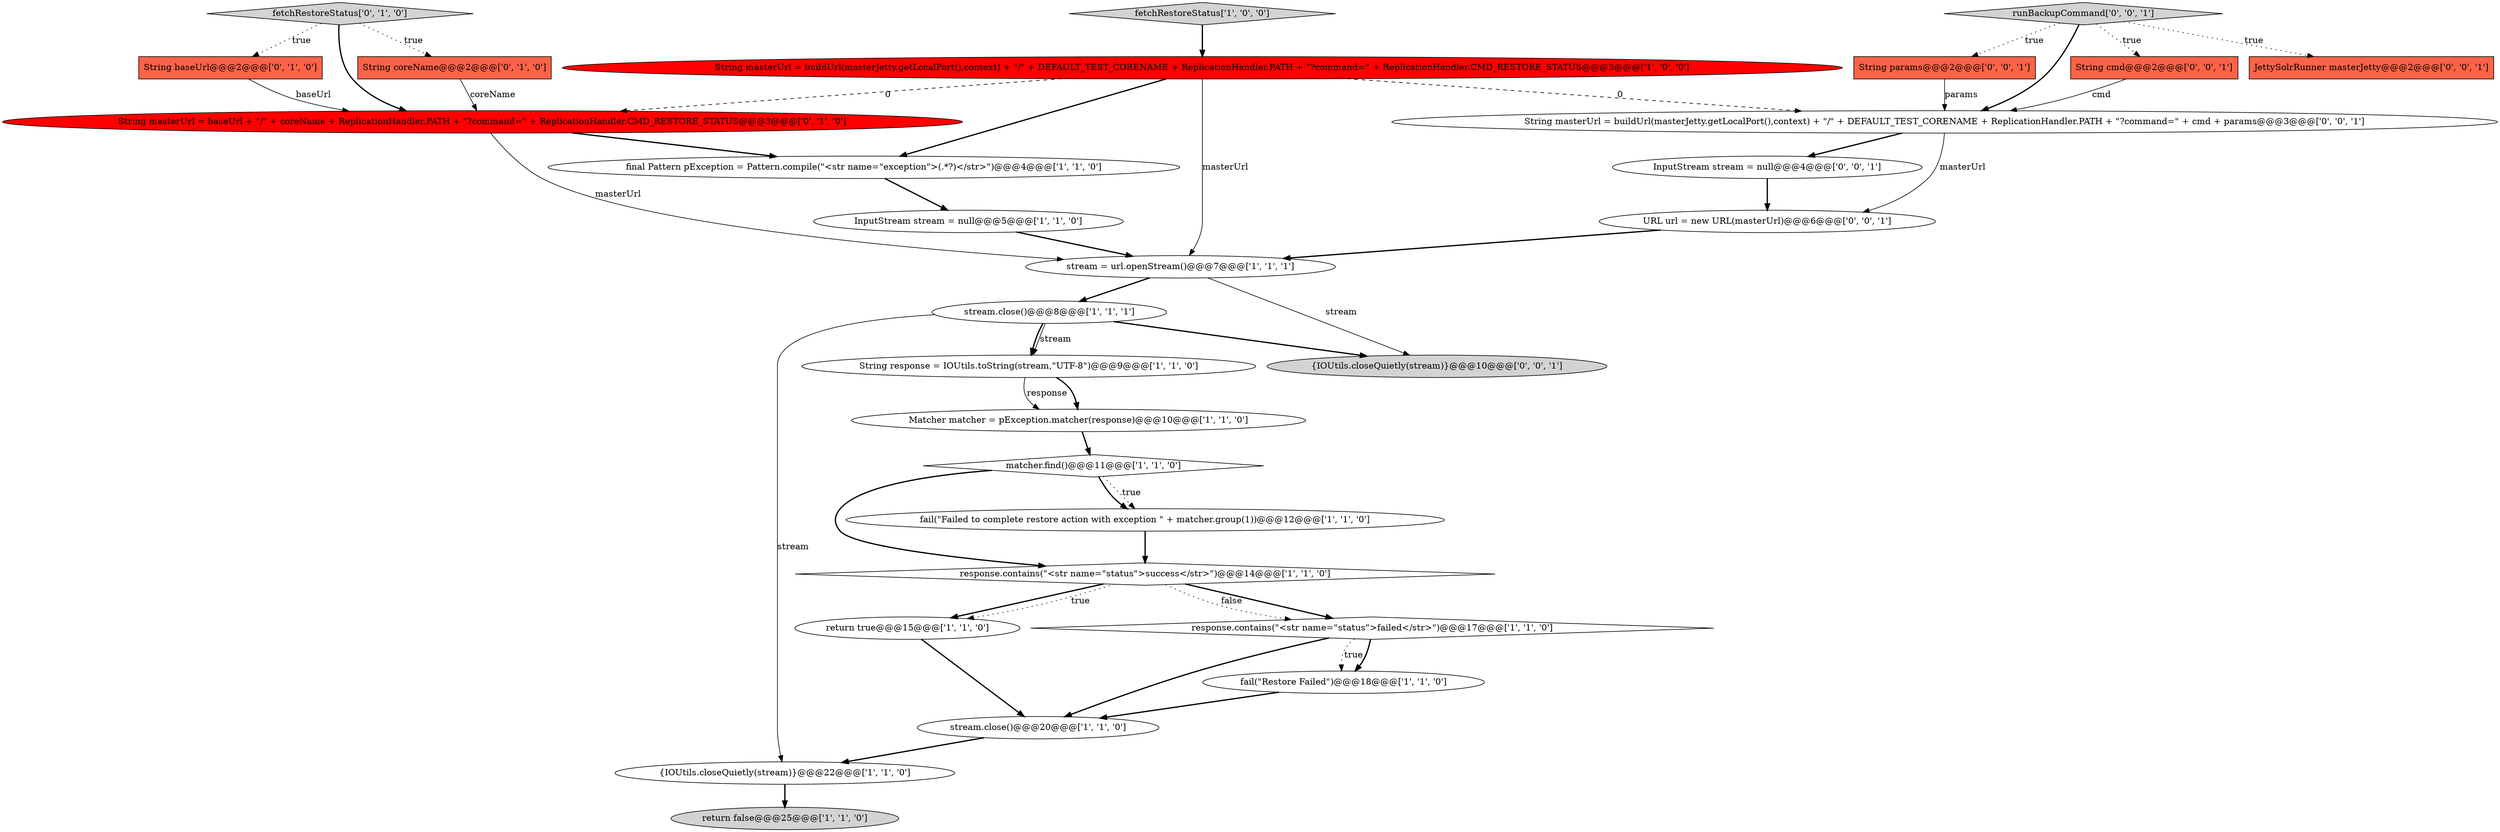 digraph {
16 [style = filled, label = "fetchRestoreStatus['1', '0', '0']", fillcolor = lightgray, shape = diamond image = "AAA0AAABBB1BBB"];
25 [style = filled, label = "InputStream stream = null@@@4@@@['0', '0', '1']", fillcolor = white, shape = ellipse image = "AAA0AAABBB3BBB"];
11 [style = filled, label = "fail(\"Restore Failed\")@@@18@@@['1', '1', '0']", fillcolor = white, shape = ellipse image = "AAA0AAABBB1BBB"];
1 [style = filled, label = "response.contains(\"<str name=\"status\">failed</str>\")@@@17@@@['1', '1', '0']", fillcolor = white, shape = diamond image = "AAA0AAABBB1BBB"];
6 [style = filled, label = "return false@@@25@@@['1', '1', '0']", fillcolor = lightgray, shape = ellipse image = "AAA0AAABBB1BBB"];
0 [style = filled, label = "stream.close()@@@20@@@['1', '1', '0']", fillcolor = white, shape = ellipse image = "AAA0AAABBB1BBB"];
8 [style = filled, label = "{IOUtils.closeQuietly(stream)}@@@22@@@['1', '1', '0']", fillcolor = white, shape = ellipse image = "AAA0AAABBB1BBB"];
12 [style = filled, label = "response.contains(\"<str name=\"status\">success</str>\")@@@14@@@['1', '1', '0']", fillcolor = white, shape = diamond image = "AAA0AAABBB1BBB"];
9 [style = filled, label = "stream.close()@@@8@@@['1', '1', '1']", fillcolor = white, shape = ellipse image = "AAA0AAABBB1BBB"];
19 [style = filled, label = "String masterUrl = baseUrl + \"/\" + coreName + ReplicationHandler.PATH + \"?command=\" + ReplicationHandler.CMD_RESTORE_STATUS@@@3@@@['0', '1', '0']", fillcolor = red, shape = ellipse image = "AAA1AAABBB2BBB"];
18 [style = filled, label = "fetchRestoreStatus['0', '1', '0']", fillcolor = lightgray, shape = diamond image = "AAA0AAABBB2BBB"];
27 [style = filled, label = "String params@@@2@@@['0', '0', '1']", fillcolor = tomato, shape = box image = "AAA0AAABBB3BBB"];
21 [style = filled, label = "runBackupCommand['0', '0', '1']", fillcolor = lightgray, shape = diamond image = "AAA0AAABBB3BBB"];
26 [style = filled, label = "JettySolrRunner masterJetty@@@2@@@['0', '0', '1']", fillcolor = tomato, shape = box image = "AAA0AAABBB3BBB"];
5 [style = filled, label = "return true@@@15@@@['1', '1', '0']", fillcolor = white, shape = ellipse image = "AAA0AAABBB1BBB"];
17 [style = filled, label = "String coreName@@@2@@@['0', '1', '0']", fillcolor = tomato, shape = box image = "AAA0AAABBB2BBB"];
22 [style = filled, label = "String masterUrl = buildUrl(masterJetty.getLocalPort(),context) + \"/\" + DEFAULT_TEST_CORENAME + ReplicationHandler.PATH + \"?command=\" + cmd + params@@@3@@@['0', '0', '1']", fillcolor = white, shape = ellipse image = "AAA0AAABBB3BBB"];
13 [style = filled, label = "final Pattern pException = Pattern.compile(\"<str name=\"exception\">(.*?)</str>\")@@@4@@@['1', '1', '0']", fillcolor = white, shape = ellipse image = "AAA0AAABBB1BBB"];
24 [style = filled, label = "String cmd@@@2@@@['0', '0', '1']", fillcolor = tomato, shape = box image = "AAA0AAABBB3BBB"];
3 [style = filled, label = "stream = url.openStream()@@@7@@@['1', '1', '1']", fillcolor = white, shape = ellipse image = "AAA0AAABBB1BBB"];
28 [style = filled, label = "{IOUtils.closeQuietly(stream)}@@@10@@@['0', '0', '1']", fillcolor = lightgray, shape = ellipse image = "AAA0AAABBB3BBB"];
2 [style = filled, label = "String masterUrl = buildUrl(masterJetty.getLocalPort(),context) + \"/\" + DEFAULT_TEST_CORENAME + ReplicationHandler.PATH + \"?command=\" + ReplicationHandler.CMD_RESTORE_STATUS@@@3@@@['1', '0', '0']", fillcolor = red, shape = ellipse image = "AAA1AAABBB1BBB"];
20 [style = filled, label = "String baseUrl@@@2@@@['0', '1', '0']", fillcolor = tomato, shape = box image = "AAA1AAABBB2BBB"];
4 [style = filled, label = "InputStream stream = null@@@5@@@['1', '1', '0']", fillcolor = white, shape = ellipse image = "AAA0AAABBB1BBB"];
15 [style = filled, label = "fail(\"Failed to complete restore action with exception \" + matcher.group(1))@@@12@@@['1', '1', '0']", fillcolor = white, shape = ellipse image = "AAA0AAABBB1BBB"];
23 [style = filled, label = "URL url = new URL(masterUrl)@@@6@@@['0', '0', '1']", fillcolor = white, shape = ellipse image = "AAA0AAABBB3BBB"];
10 [style = filled, label = "String response = IOUtils.toString(stream,\"UTF-8\")@@@9@@@['1', '1', '0']", fillcolor = white, shape = ellipse image = "AAA0AAABBB1BBB"];
14 [style = filled, label = "matcher.find()@@@11@@@['1', '1', '0']", fillcolor = white, shape = diamond image = "AAA0AAABBB1BBB"];
7 [style = filled, label = "Matcher matcher = pException.matcher(response)@@@10@@@['1', '1', '0']", fillcolor = white, shape = ellipse image = "AAA0AAABBB1BBB"];
4->3 [style = bold, label=""];
22->25 [style = bold, label=""];
2->19 [style = dashed, label="0"];
20->19 [style = solid, label="baseUrl"];
12->5 [style = bold, label=""];
9->10 [style = solid, label="stream"];
25->23 [style = bold, label=""];
1->11 [style = dotted, label="true"];
27->22 [style = solid, label="params"];
18->19 [style = bold, label=""];
21->27 [style = dotted, label="true"];
9->8 [style = solid, label="stream"];
8->6 [style = bold, label=""];
23->3 [style = bold, label=""];
19->3 [style = solid, label="masterUrl"];
1->0 [style = bold, label=""];
9->10 [style = bold, label=""];
18->20 [style = dotted, label="true"];
16->2 [style = bold, label=""];
12->1 [style = bold, label=""];
24->22 [style = solid, label="cmd"];
10->7 [style = bold, label=""];
1->11 [style = bold, label=""];
2->13 [style = bold, label=""];
7->14 [style = bold, label=""];
9->28 [style = bold, label=""];
3->9 [style = bold, label=""];
22->23 [style = solid, label="masterUrl"];
14->15 [style = dotted, label="true"];
11->0 [style = bold, label=""];
19->13 [style = bold, label=""];
17->19 [style = solid, label="coreName"];
5->0 [style = bold, label=""];
21->26 [style = dotted, label="true"];
12->5 [style = dotted, label="true"];
21->22 [style = bold, label=""];
12->1 [style = dotted, label="false"];
21->24 [style = dotted, label="true"];
14->12 [style = bold, label=""];
0->8 [style = bold, label=""];
3->28 [style = solid, label="stream"];
14->15 [style = bold, label=""];
15->12 [style = bold, label=""];
18->17 [style = dotted, label="true"];
10->7 [style = solid, label="response"];
2->22 [style = dashed, label="0"];
2->3 [style = solid, label="masterUrl"];
13->4 [style = bold, label=""];
}

